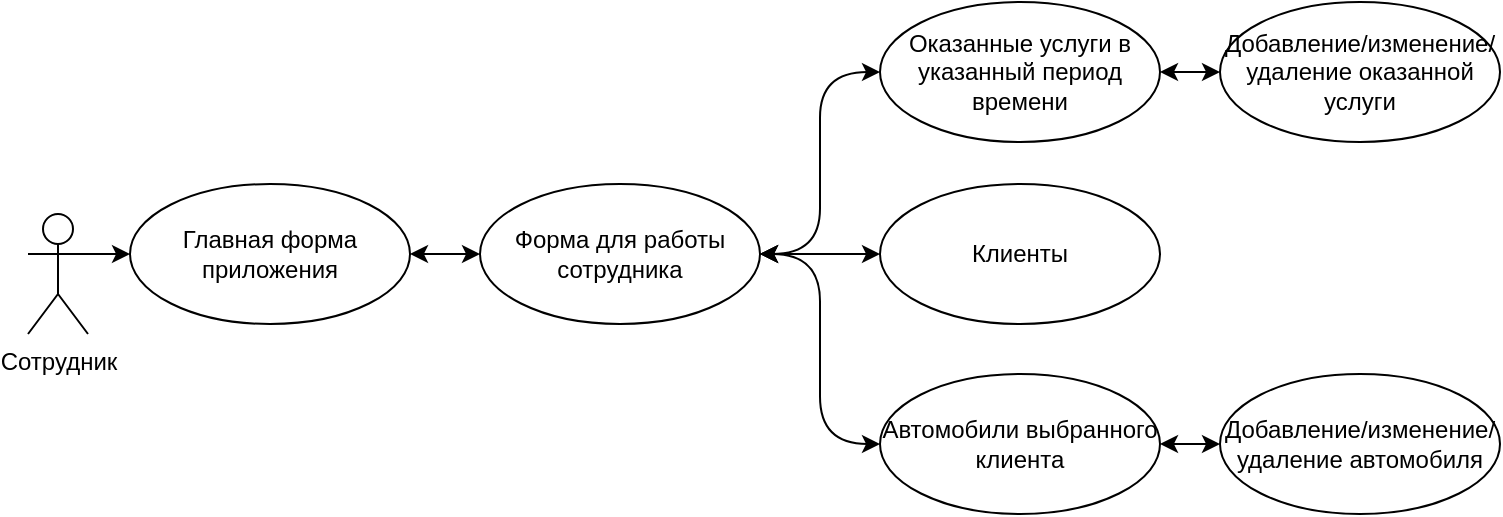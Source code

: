 <mxfile version="25.0.3">
  <diagram name="Страница — 1" id="i8iB9iJnGBKzG6_9LXSC">
    <mxGraphModel dx="1235" dy="727" grid="1" gridSize="10" guides="1" tooltips="1" connect="1" arrows="1" fold="1" page="1" pageScale="1" pageWidth="1169" pageHeight="826" math="0" shadow="0">
      <root>
        <mxCell id="0" />
        <mxCell id="1" parent="0" />
        <mxCell id="B0qu9K6X8MOppLqb8AyA-3" style="edgeStyle=orthogonalEdgeStyle;rounded=0;orthogonalLoop=1;jettySize=auto;html=1;exitX=1;exitY=0.333;exitDx=0;exitDy=0;exitPerimeter=0;entryX=0;entryY=0.5;entryDx=0;entryDy=0;" parent="1" source="_ez2GbapAwy16mK7dTrn-1" target="_ez2GbapAwy16mK7dTrn-2" edge="1">
          <mxGeometry relative="1" as="geometry" />
        </mxCell>
        <mxCell id="_ez2GbapAwy16mK7dTrn-1" value="Сотрудник" style="shape=umlActor;verticalLabelPosition=bottom;verticalAlign=top;html=1;" parent="1" vertex="1">
          <mxGeometry x="114" y="346" width="30" height="60" as="geometry" />
        </mxCell>
        <mxCell id="8zUJcpFfa-y-wAursbDI-2" style="edgeStyle=orthogonalEdgeStyle;rounded=0;orthogonalLoop=1;jettySize=auto;html=1;exitX=1;exitY=0.5;exitDx=0;exitDy=0;entryX=0;entryY=0.5;entryDx=0;entryDy=0;startArrow=classic;startFill=1;" edge="1" parent="1" source="_ez2GbapAwy16mK7dTrn-2" target="B0qu9K6X8MOppLqb8AyA-5">
          <mxGeometry relative="1" as="geometry" />
        </mxCell>
        <mxCell id="_ez2GbapAwy16mK7dTrn-2" value="Главная форма приложения" style="ellipse;whiteSpace=wrap;html=1;" parent="1" vertex="1">
          <mxGeometry x="165" y="331" width="140" height="70" as="geometry" />
        </mxCell>
        <mxCell id="8zUJcpFfa-y-wAursbDI-6" style="edgeStyle=entityRelationEdgeStyle;rounded=0;orthogonalLoop=1;jettySize=auto;html=1;exitX=1;exitY=0.5;exitDx=0;exitDy=0;entryX=0;entryY=0.5;entryDx=0;entryDy=0;curved=1;startArrow=classic;startFill=1;" edge="1" parent="1" target="B0qu9K6X8MOppLqb8AyA-9">
          <mxGeometry relative="1" as="geometry">
            <mxPoint x="480.0" y="366" as="sourcePoint" />
          </mxGeometry>
        </mxCell>
        <mxCell id="8zUJcpFfa-y-wAursbDI-7" style="edgeStyle=entityRelationEdgeStyle;rounded=0;orthogonalLoop=1;jettySize=auto;html=1;exitX=1;exitY=0.5;exitDx=0;exitDy=0;entryX=0;entryY=0.5;entryDx=0;entryDy=0;curved=1;startArrow=classic;startFill=1;" edge="1" parent="1" target="8zUJcpFfa-y-wAursbDI-3">
          <mxGeometry relative="1" as="geometry">
            <mxPoint x="480.0" y="366" as="sourcePoint" />
          </mxGeometry>
        </mxCell>
        <mxCell id="8zUJcpFfa-y-wAursbDI-13" style="edgeStyle=orthogonalEdgeStyle;rounded=0;orthogonalLoop=1;jettySize=auto;html=1;exitX=1;exitY=0.5;exitDx=0;exitDy=0;entryX=0;entryY=0.5;entryDx=0;entryDy=0;startArrow=classic;startFill=1;" edge="1" parent="1" source="B0qu9K6X8MOppLqb8AyA-5" target="8zUJcpFfa-y-wAursbDI-12">
          <mxGeometry relative="1" as="geometry" />
        </mxCell>
        <mxCell id="B0qu9K6X8MOppLqb8AyA-5" value="Форма для работы сотрудника" style="ellipse;whiteSpace=wrap;html=1;" parent="1" vertex="1">
          <mxGeometry x="340" y="331" width="140" height="70" as="geometry" />
        </mxCell>
        <mxCell id="8zUJcpFfa-y-wAursbDI-10" style="edgeStyle=orthogonalEdgeStyle;rounded=0;orthogonalLoop=1;jettySize=auto;html=1;exitX=1;exitY=0.5;exitDx=0;exitDy=0;entryX=0;entryY=0.5;entryDx=0;entryDy=0;startArrow=classic;startFill=1;" edge="1" parent="1" source="B0qu9K6X8MOppLqb8AyA-9" target="8zUJcpFfa-y-wAursbDI-8">
          <mxGeometry relative="1" as="geometry" />
        </mxCell>
        <mxCell id="B0qu9K6X8MOppLqb8AyA-9" value="Оказанные услуги в указанный период времени" style="ellipse;whiteSpace=wrap;html=1;" parent="1" vertex="1">
          <mxGeometry x="540" y="240" width="140" height="70" as="geometry" />
        </mxCell>
        <mxCell id="8zUJcpFfa-y-wAursbDI-11" style="edgeStyle=orthogonalEdgeStyle;rounded=0;orthogonalLoop=1;jettySize=auto;html=1;exitX=1;exitY=0.5;exitDx=0;exitDy=0;entryX=0;entryY=0.5;entryDx=0;entryDy=0;startArrow=classic;startFill=1;" edge="1" parent="1" source="8zUJcpFfa-y-wAursbDI-3" target="8zUJcpFfa-y-wAursbDI-9">
          <mxGeometry relative="1" as="geometry" />
        </mxCell>
        <mxCell id="8zUJcpFfa-y-wAursbDI-3" value="Автомобили выбранного клиента" style="ellipse;whiteSpace=wrap;html=1;" vertex="1" parent="1">
          <mxGeometry x="540" y="426" width="140" height="70" as="geometry" />
        </mxCell>
        <mxCell id="8zUJcpFfa-y-wAursbDI-8" value="Добавление/изменение/удаление оказанной услуги" style="ellipse;whiteSpace=wrap;html=1;" vertex="1" parent="1">
          <mxGeometry x="710" y="240" width="140" height="70" as="geometry" />
        </mxCell>
        <mxCell id="8zUJcpFfa-y-wAursbDI-9" value="Добавление/изменение/удаление автомобиля" style="ellipse;whiteSpace=wrap;html=1;" vertex="1" parent="1">
          <mxGeometry x="710" y="426" width="140" height="70" as="geometry" />
        </mxCell>
        <mxCell id="8zUJcpFfa-y-wAursbDI-12" value="Клиенты" style="ellipse;whiteSpace=wrap;html=1;" vertex="1" parent="1">
          <mxGeometry x="540" y="331" width="140" height="70" as="geometry" />
        </mxCell>
      </root>
    </mxGraphModel>
  </diagram>
</mxfile>
